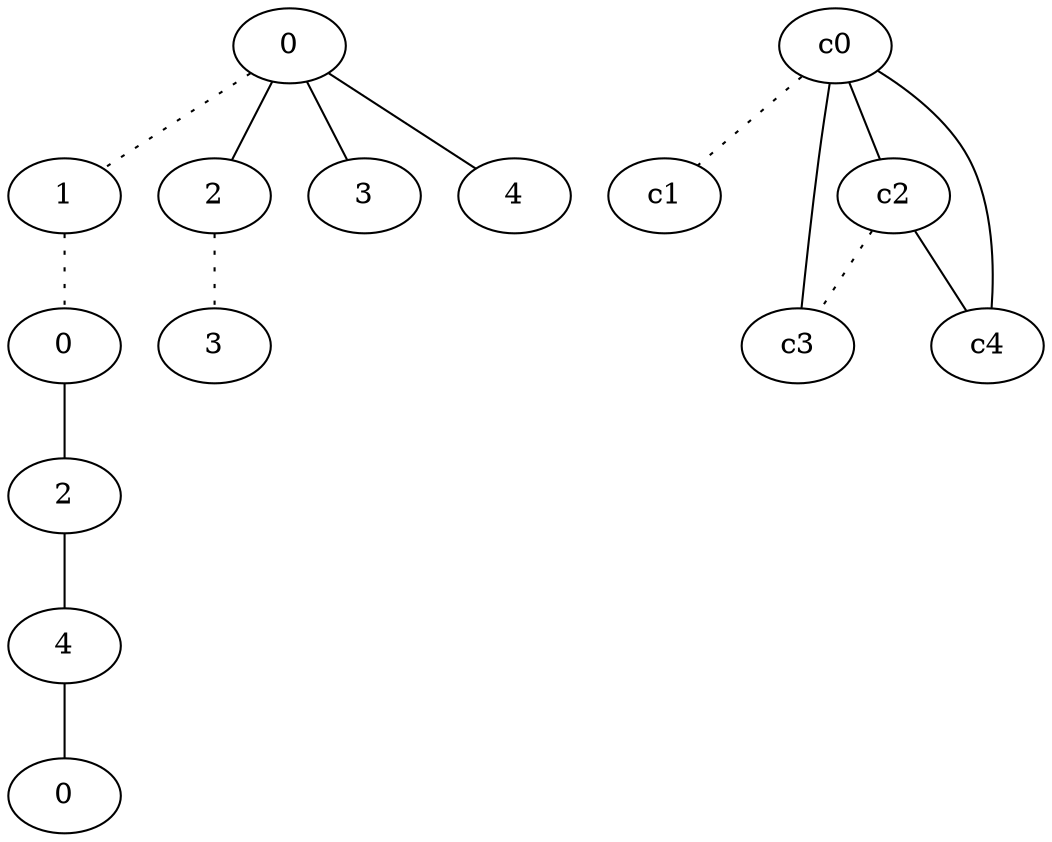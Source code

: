 graph {
a0[label=0];
a1[label=1];
a2[label=0];
a3[label=2];
a4[label=4];
a5[label=0];
a6[label=2];
a7[label=3];
a8[label=3];
a9[label=4];
a0 -- a1 [style=dotted];
a0 -- a6;
a0 -- a8;
a0 -- a9;
a1 -- a2 [style=dotted];
a2 -- a3;
a3 -- a4;
a4 -- a5;
a6 -- a7 [style=dotted];
c0 -- c1 [style=dotted];
c0 -- c2;
c0 -- c3;
c0 -- c4;
c2 -- c3 [style=dotted];
c2 -- c4;
}
